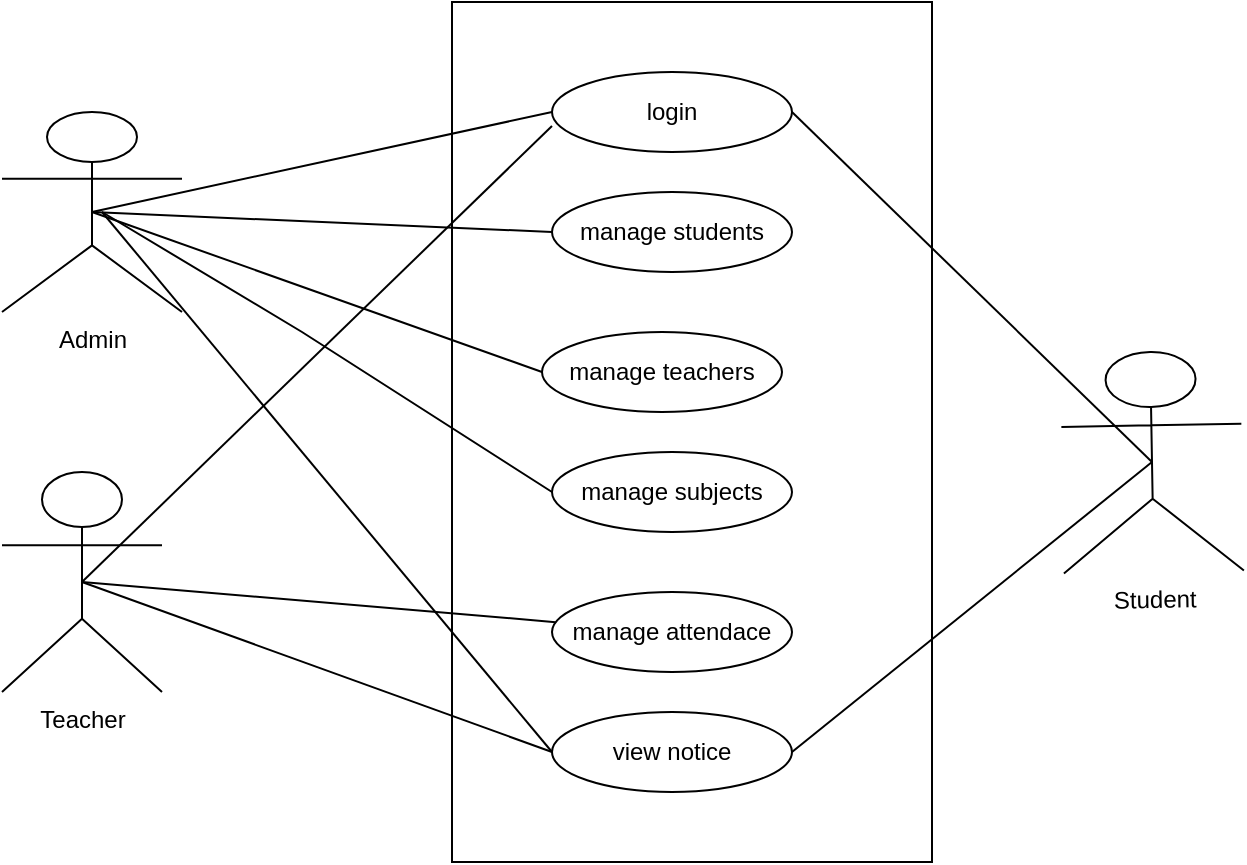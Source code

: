 <mxfile version="24.7.16">
  <diagram name="Page-1" id="BQHZMoKJ2xb_PuEYL6pM">
    <mxGraphModel dx="1600" dy="938" grid="1" gridSize="10" guides="1" tooltips="1" connect="1" arrows="1" fold="1" page="1" pageScale="1" pageWidth="850" pageHeight="1100" math="0" shadow="0">
      <root>
        <mxCell id="0" />
        <mxCell id="1" parent="0" />
        <mxCell id="9m1n9IxRM80_8m17cTGI-5" value="" style="rounded=0;whiteSpace=wrap;html=1;rotation=90;" parent="1" vertex="1">
          <mxGeometry x="210" y="350" width="430" height="240" as="geometry" />
        </mxCell>
        <mxCell id="9m1n9IxRM80_8m17cTGI-6" value="login" style="ellipse;whiteSpace=wrap;html=1;" parent="1" vertex="1">
          <mxGeometry x="355" y="290" width="120" height="40" as="geometry" />
        </mxCell>
        <mxCell id="9m1n9IxRM80_8m17cTGI-7" value="manage students" style="ellipse;whiteSpace=wrap;html=1;" parent="1" vertex="1">
          <mxGeometry x="355" y="350" width="120" height="40" as="geometry" />
        </mxCell>
        <mxCell id="9m1n9IxRM80_8m17cTGI-8" value="manage teachers" style="ellipse;whiteSpace=wrap;html=1;" parent="1" vertex="1">
          <mxGeometry x="350" y="420" width="120" height="40" as="geometry" />
        </mxCell>
        <mxCell id="9m1n9IxRM80_8m17cTGI-9" value="manage subjects" style="ellipse;whiteSpace=wrap;html=1;" parent="1" vertex="1">
          <mxGeometry x="355" y="480" width="120" height="40" as="geometry" />
        </mxCell>
        <mxCell id="9m1n9IxRM80_8m17cTGI-10" value="manage attendace" style="ellipse;whiteSpace=wrap;html=1;" parent="1" vertex="1">
          <mxGeometry x="355" y="550" width="120" height="40" as="geometry" />
        </mxCell>
        <mxCell id="9m1n9IxRM80_8m17cTGI-11" value="view notice" style="ellipse;whiteSpace=wrap;html=1;" parent="1" vertex="1">
          <mxGeometry x="355" y="610" width="120" height="40" as="geometry" />
        </mxCell>
        <mxCell id="9m1n9IxRM80_8m17cTGI-12" value="Admin" style="shape=umlActor;verticalLabelPosition=bottom;verticalAlign=top;html=1;outlineConnect=0;" parent="1" vertex="1">
          <mxGeometry x="80" y="310" width="90" height="100" as="geometry" />
        </mxCell>
        <mxCell id="9m1n9IxRM80_8m17cTGI-13" value="Teacher" style="shape=umlActor;verticalLabelPosition=bottom;verticalAlign=top;html=1;outlineConnect=0;" parent="1" vertex="1">
          <mxGeometry x="80" y="490" width="80" height="110" as="geometry" />
        </mxCell>
        <mxCell id="9m1n9IxRM80_8m17cTGI-14" value="Student" style="shape=umlActor;verticalLabelPosition=bottom;verticalAlign=top;html=1;outlineConnect=0;rotation=-1;" parent="1" vertex="1">
          <mxGeometry x="610" y="430" width="90" height="110" as="geometry" />
        </mxCell>
        <mxCell id="9m1n9IxRM80_8m17cTGI-25" value="" style="endArrow=none;html=1;rounded=0;entryX=0;entryY=0.5;entryDx=0;entryDy=0;exitX=0.5;exitY=0.5;exitDx=0;exitDy=0;exitPerimeter=0;" parent="1" source="9m1n9IxRM80_8m17cTGI-12" target="9m1n9IxRM80_8m17cTGI-6" edge="1">
          <mxGeometry width="50" height="50" relative="1" as="geometry">
            <mxPoint x="160" y="350" as="sourcePoint" />
            <mxPoint x="210" y="300" as="targetPoint" />
          </mxGeometry>
        </mxCell>
        <mxCell id="9m1n9IxRM80_8m17cTGI-27" value="" style="endArrow=none;html=1;rounded=0;entryX=0;entryY=0.5;entryDx=0;entryDy=0;exitX=0.5;exitY=0.5;exitDx=0;exitDy=0;exitPerimeter=0;" parent="1" source="9m1n9IxRM80_8m17cTGI-12" target="9m1n9IxRM80_8m17cTGI-7" edge="1">
          <mxGeometry width="50" height="50" relative="1" as="geometry">
            <mxPoint x="125" y="350" as="sourcePoint" />
            <mxPoint x="365" y="320" as="targetPoint" />
          </mxGeometry>
        </mxCell>
        <mxCell id="9m1n9IxRM80_8m17cTGI-33" value="" style="endArrow=none;html=1;rounded=0;entryX=0;entryY=0.5;entryDx=0;entryDy=0;exitX=0.5;exitY=0.5;exitDx=0;exitDy=0;exitPerimeter=0;" parent="1" target="9m1n9IxRM80_8m17cTGI-8" edge="1" source="9m1n9IxRM80_8m17cTGI-12">
          <mxGeometry width="50" height="50" relative="1" as="geometry">
            <mxPoint x="120" y="340" as="sourcePoint" />
            <mxPoint x="380" y="410" as="targetPoint" />
          </mxGeometry>
        </mxCell>
        <mxCell id="9m1n9IxRM80_8m17cTGI-34" value="" style="endArrow=none;html=1;rounded=0;entryX=0;entryY=0.5;entryDx=0;entryDy=0;" parent="1" target="9m1n9IxRM80_8m17cTGI-9" edge="1">
          <mxGeometry width="50" height="50" relative="1" as="geometry">
            <mxPoint x="130" y="360" as="sourcePoint" />
            <mxPoint x="350" y="440" as="targetPoint" />
            <Array as="points">
              <mxPoint x="230" y="420" />
            </Array>
          </mxGeometry>
        </mxCell>
        <mxCell id="9m1n9IxRM80_8m17cTGI-36" value="" style="endArrow=none;html=1;rounded=0;entryX=0;entryY=0.5;entryDx=0;entryDy=0;" parent="1" target="9m1n9IxRM80_8m17cTGI-11" edge="1">
          <mxGeometry width="50" height="50" relative="1" as="geometry">
            <mxPoint x="130" y="360" as="sourcePoint" />
            <mxPoint x="370" y="460" as="targetPoint" />
          </mxGeometry>
        </mxCell>
        <mxCell id="9m1n9IxRM80_8m17cTGI-39" value="" style="endArrow=none;html=1;rounded=0;exitX=0.5;exitY=0.5;exitDx=0;exitDy=0;exitPerimeter=0;" parent="1" source="9m1n9IxRM80_8m17cTGI-13" target="9m1n9IxRM80_8m17cTGI-10" edge="1">
          <mxGeometry width="50" height="50" relative="1" as="geometry">
            <mxPoint x="115" y="560" as="sourcePoint" />
            <mxPoint x="355" y="530" as="targetPoint" />
          </mxGeometry>
        </mxCell>
        <mxCell id="9m1n9IxRM80_8m17cTGI-40" value="" style="endArrow=none;html=1;rounded=0;entryX=0;entryY=0.5;entryDx=0;entryDy=0;exitX=0.5;exitY=0.5;exitDx=0;exitDy=0;exitPerimeter=0;" parent="1" source="9m1n9IxRM80_8m17cTGI-13" target="9m1n9IxRM80_8m17cTGI-11" edge="1">
          <mxGeometry width="50" height="50" relative="1" as="geometry">
            <mxPoint x="130" y="565" as="sourcePoint" />
            <mxPoint x="366" y="577" as="targetPoint" />
          </mxGeometry>
        </mxCell>
        <mxCell id="9m1n9IxRM80_8m17cTGI-41" value="" style="endArrow=none;html=1;rounded=0;exitX=0.5;exitY=0.5;exitDx=0;exitDy=0;exitPerimeter=0;entryX=0;entryY=0.675;entryDx=0;entryDy=0;entryPerimeter=0;" parent="1" source="9m1n9IxRM80_8m17cTGI-13" target="9m1n9IxRM80_8m17cTGI-6" edge="1">
          <mxGeometry width="50" height="50" relative="1" as="geometry">
            <mxPoint x="140" y="575" as="sourcePoint" />
            <mxPoint x="350" y="320" as="targetPoint" />
          </mxGeometry>
        </mxCell>
        <mxCell id="9m1n9IxRM80_8m17cTGI-42" value="" style="endArrow=none;html=1;rounded=0;exitX=1;exitY=0.5;exitDx=0;exitDy=0;entryX=0.5;entryY=0.5;entryDx=0;entryDy=0;entryPerimeter=0;" parent="1" source="9m1n9IxRM80_8m17cTGI-6" target="9m1n9IxRM80_8m17cTGI-14" edge="1">
          <mxGeometry width="50" height="50" relative="1" as="geometry">
            <mxPoint x="547.5" y="489" as="sourcePoint" />
            <mxPoint x="782.5" y="251" as="targetPoint" />
          </mxGeometry>
        </mxCell>
        <mxCell id="9m1n9IxRM80_8m17cTGI-43" value="" style="endArrow=none;html=1;rounded=0;exitX=1;exitY=0.5;exitDx=0;exitDy=0;entryX=0.5;entryY=0.5;entryDx=0;entryDy=0;entryPerimeter=0;" parent="1" source="9m1n9IxRM80_8m17cTGI-11" edge="1">
          <mxGeometry width="50" height="50" relative="1" as="geometry">
            <mxPoint x="475" y="310" as="sourcePoint" />
            <mxPoint x="655" y="485" as="targetPoint" />
          </mxGeometry>
        </mxCell>
      </root>
    </mxGraphModel>
  </diagram>
</mxfile>
